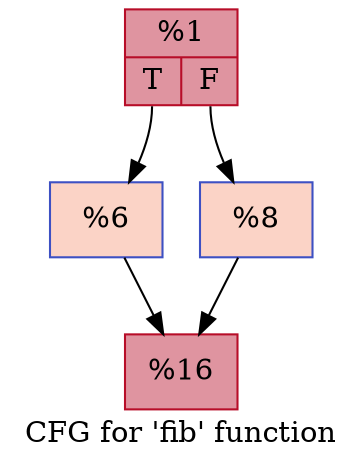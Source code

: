 digraph "CFG for 'fib' function" {
	label="CFG for 'fib' function";

	Node0x561945f65530 [shape=record,color="#b70d28ff", style=filled, fillcolor="#b70d2870",label="{%1 |{<s0>T|<s1>F}}"];
	Node0x561945f65530:s0 -> Node0x561945f65dd0;
	Node0x561945f65530:s1 -> Node0x561945f65e20;
	Node0x561945f65dd0 [shape=record,color="#3d50c3ff", style=filled, fillcolor="#f59c7d70",label="{%6 }"];
	Node0x561945f65dd0 -> Node0x561945f65fd0;
	Node0x561945f65e20 [shape=record,color="#3d50c3ff", style=filled, fillcolor="#f59c7d70",label="{%8 }"];
	Node0x561945f65e20 -> Node0x561945f65fd0;
	Node0x561945f65fd0 [shape=record,color="#b70d28ff", style=filled, fillcolor="#b70d2870",label="{%16 }"];
}
